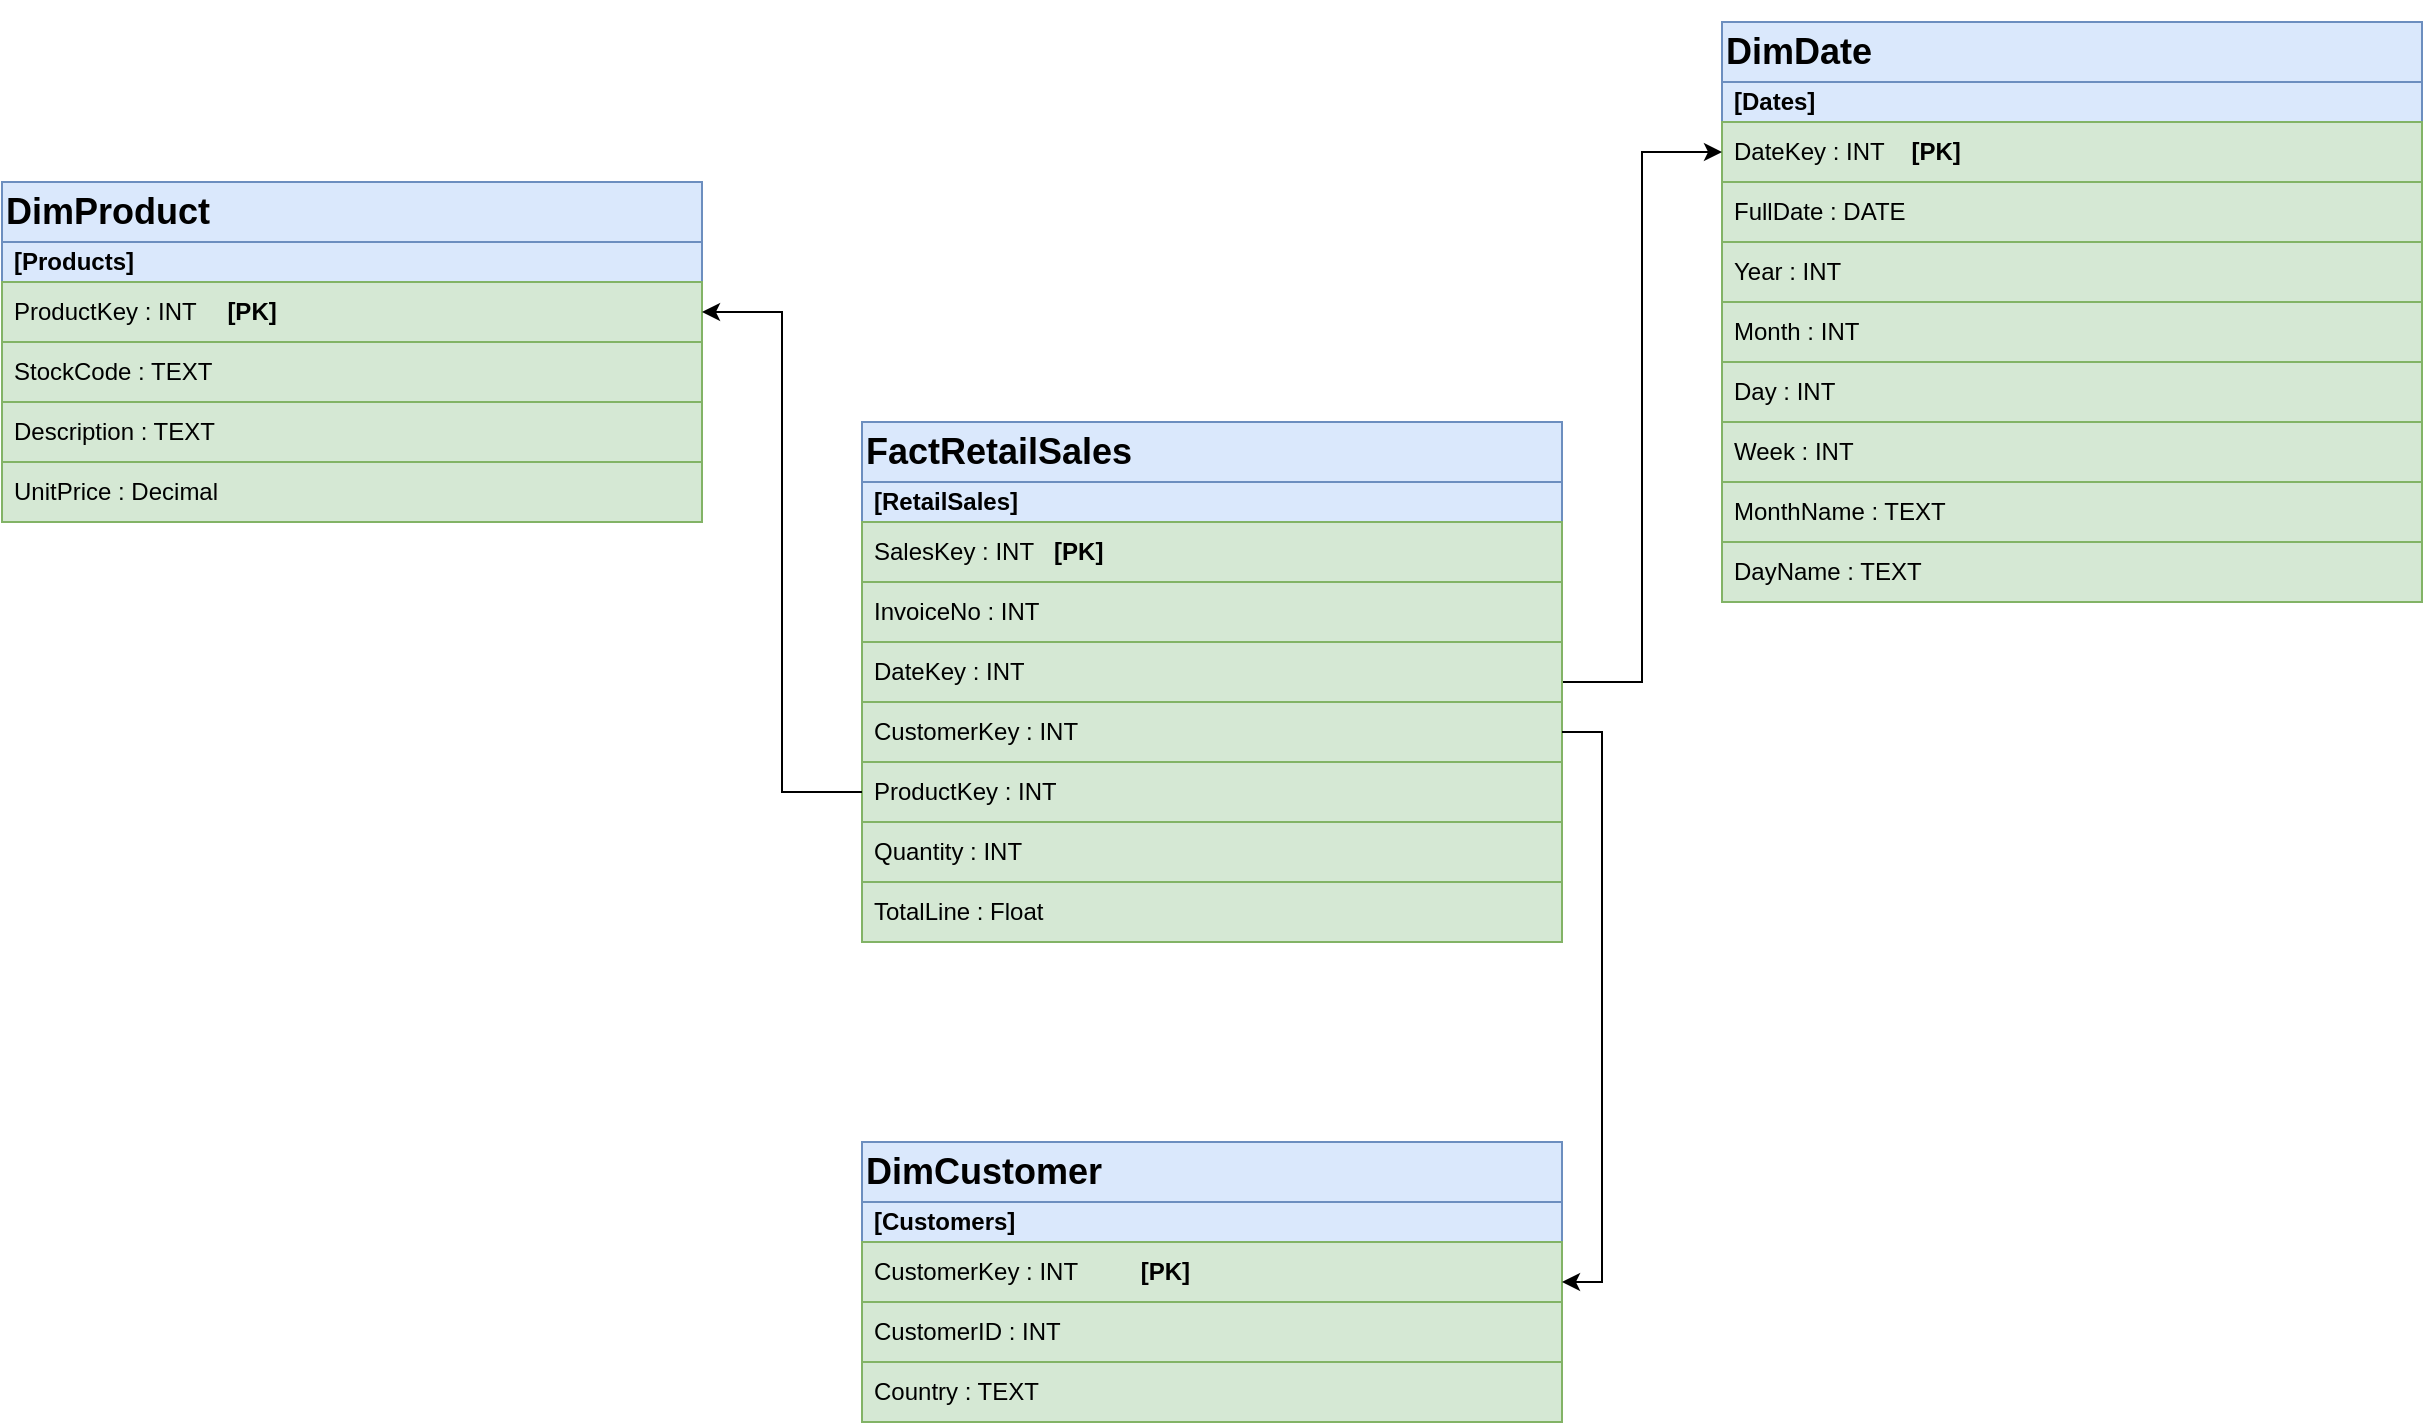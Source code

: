 <mxfile version="22.1.18" type="device">
  <diagram id="R2lEEEUBdFMjLlhIrx00" name="Page-1">
    <mxGraphModel dx="2350" dy="2056" grid="1" gridSize="10" guides="1" tooltips="1" connect="1" arrows="1" fold="1" page="1" pageScale="1" pageWidth="850" pageHeight="1100" math="0" shadow="0" extFonts="Permanent Marker^https://fonts.googleapis.com/css?family=Permanent+Marker">
      <root>
        <mxCell id="0" />
        <mxCell id="1" parent="0" />
        <mxCell id="To1Rc7DsGY2pkSY6rcWI-1" value="&lt;h2&gt;DimProduct&lt;/h2&gt;" style="swimlane;fontStyle=0;childLayout=stackLayout;horizontal=1;startSize=30;horizontalStack=0;resizeParent=1;resizeParentMax=0;resizeLast=0;collapsible=1;marginBottom=0;whiteSpace=wrap;html=1;rounded=0;glass=0;shadow=0;separatorColor=#141414;fillColor=#dae8fc;strokeColor=#6c8ebf;align=left;" vertex="1" parent="1">
          <mxGeometry x="-70" y="-760" width="350" height="170" as="geometry" />
        </mxCell>
        <mxCell id="To1Rc7DsGY2pkSY6rcWI-2" value="[Products]" style="text;strokeColor=#6c8ebf;fillColor=#dae8fc;align=left;verticalAlign=middle;spacingLeft=4;spacingRight=4;overflow=hidden;points=[[0,0.5],[1,0.5]];portConstraint=eastwest;rotatable=0;whiteSpace=wrap;html=1;fontStyle=1" vertex="1" parent="To1Rc7DsGY2pkSY6rcWI-1">
          <mxGeometry y="30" width="350" height="20" as="geometry" />
        </mxCell>
        <mxCell id="To1Rc7DsGY2pkSY6rcWI-3" value="ProductKey : INT&amp;nbsp;&lt;span style=&quot;white-space: pre;&quot;&gt;&#x9;&lt;/span&gt;&lt;b&gt;[PK]&lt;/b&gt;" style="text;strokeColor=#82b366;fillColor=#d5e8d4;align=left;verticalAlign=middle;spacingLeft=4;spacingRight=4;overflow=hidden;points=[[0,0.5],[1,0.5]];portConstraint=eastwest;rotatable=0;whiteSpace=wrap;html=1;fontStyle=0" vertex="1" parent="To1Rc7DsGY2pkSY6rcWI-1">
          <mxGeometry y="50" width="350" height="30" as="geometry" />
        </mxCell>
        <mxCell id="To1Rc7DsGY2pkSY6rcWI-4" value="StockCode : TEXT&amp;nbsp;" style="text;strokeColor=#82b366;fillColor=#d5e8d4;align=left;verticalAlign=middle;spacingLeft=4;spacingRight=4;overflow=hidden;points=[[0,0.5],[1,0.5]];portConstraint=eastwest;rotatable=0;whiteSpace=wrap;html=1;fontStyle=0" vertex="1" parent="To1Rc7DsGY2pkSY6rcWI-1">
          <mxGeometry y="80" width="350" height="30" as="geometry" />
        </mxCell>
        <mxCell id="To1Rc7DsGY2pkSY6rcWI-5" value="Description : TEXT&amp;nbsp;" style="text;strokeColor=#82b366;fillColor=#d5e8d4;align=left;verticalAlign=middle;spacingLeft=4;spacingRight=4;overflow=hidden;points=[[0,0.5],[1,0.5]];portConstraint=eastwest;rotatable=0;whiteSpace=wrap;html=1;fontStyle=0" vertex="1" parent="To1Rc7DsGY2pkSY6rcWI-1">
          <mxGeometry y="110" width="350" height="30" as="geometry" />
        </mxCell>
        <mxCell id="To1Rc7DsGY2pkSY6rcWI-13" value="UnitPrice : Decimal&amp;nbsp;" style="text;strokeColor=#82b366;fillColor=#d5e8d4;align=left;verticalAlign=middle;spacingLeft=4;spacingRight=4;overflow=hidden;points=[[0,0.5],[1,0.5]];portConstraint=eastwest;rotatable=0;whiteSpace=wrap;html=1;fontStyle=0" vertex="1" parent="To1Rc7DsGY2pkSY6rcWI-1">
          <mxGeometry y="140" width="350" height="30" as="geometry" />
        </mxCell>
        <mxCell id="To1Rc7DsGY2pkSY6rcWI-8" value="&lt;h2&gt;DimCustomer&lt;/h2&gt;" style="swimlane;fontStyle=0;childLayout=stackLayout;horizontal=1;startSize=30;horizontalStack=0;resizeParent=1;resizeParentMax=0;resizeLast=0;collapsible=1;marginBottom=0;whiteSpace=wrap;html=1;rounded=0;glass=0;shadow=0;separatorColor=#141414;fillColor=#dae8fc;strokeColor=#6c8ebf;align=left;" vertex="1" parent="1">
          <mxGeometry x="360" y="-280" width="350" height="140" as="geometry" />
        </mxCell>
        <mxCell id="To1Rc7DsGY2pkSY6rcWI-9" value="[Customers]" style="text;strokeColor=#6c8ebf;fillColor=#dae8fc;align=left;verticalAlign=middle;spacingLeft=4;spacingRight=4;overflow=hidden;points=[[0,0.5],[1,0.5]];portConstraint=eastwest;rotatable=0;whiteSpace=wrap;html=1;fontStyle=1" vertex="1" parent="To1Rc7DsGY2pkSY6rcWI-8">
          <mxGeometry y="30" width="350" height="20" as="geometry" />
        </mxCell>
        <mxCell id="To1Rc7DsGY2pkSY6rcWI-10" value="CustomerKey : INT&amp;nbsp;&lt;span style=&quot;white-space: pre;&quot;&gt;&#x9;&lt;/span&gt;&lt;b&gt;[PK]&lt;/b&gt;" style="text;strokeColor=#82b366;fillColor=#d5e8d4;align=left;verticalAlign=middle;spacingLeft=4;spacingRight=4;overflow=hidden;points=[[0,0.5],[1,0.5]];portConstraint=eastwest;rotatable=0;whiteSpace=wrap;html=1;fontStyle=0" vertex="1" parent="To1Rc7DsGY2pkSY6rcWI-8">
          <mxGeometry y="50" width="350" height="30" as="geometry" />
        </mxCell>
        <mxCell id="To1Rc7DsGY2pkSY6rcWI-38" value="CustomerID : INT&amp;nbsp;" style="text;strokeColor=#82b366;fillColor=#d5e8d4;align=left;verticalAlign=middle;spacingLeft=4;spacingRight=4;overflow=hidden;points=[[0,0.5],[1,0.5]];portConstraint=eastwest;rotatable=0;whiteSpace=wrap;html=1;fontStyle=0" vertex="1" parent="To1Rc7DsGY2pkSY6rcWI-8">
          <mxGeometry y="80" width="350" height="30" as="geometry" />
        </mxCell>
        <mxCell id="To1Rc7DsGY2pkSY6rcWI-11" value="Country : TEXT&amp;nbsp;" style="text;strokeColor=#82b366;fillColor=#d5e8d4;align=left;verticalAlign=middle;spacingLeft=4;spacingRight=4;overflow=hidden;points=[[0,0.5],[1,0.5]];portConstraint=eastwest;rotatable=0;whiteSpace=wrap;html=1;fontStyle=0" vertex="1" parent="To1Rc7DsGY2pkSY6rcWI-8">
          <mxGeometry y="110" width="350" height="30" as="geometry" />
        </mxCell>
        <mxCell id="To1Rc7DsGY2pkSY6rcWI-14" value="&lt;h2&gt;DimDate&lt;/h2&gt;" style="swimlane;fontStyle=0;childLayout=stackLayout;horizontal=1;startSize=30;horizontalStack=0;resizeParent=1;resizeParentMax=0;resizeLast=0;collapsible=1;marginBottom=0;whiteSpace=wrap;html=1;rounded=0;glass=0;shadow=0;separatorColor=#141414;fillColor=#dae8fc;strokeColor=#6c8ebf;align=left;" vertex="1" parent="1">
          <mxGeometry x="790" y="-840" width="350" height="290" as="geometry" />
        </mxCell>
        <mxCell id="To1Rc7DsGY2pkSY6rcWI-15" value="[Dates]" style="text;strokeColor=#6c8ebf;fillColor=#dae8fc;align=left;verticalAlign=middle;spacingLeft=4;spacingRight=4;overflow=hidden;points=[[0,0.5],[1,0.5]];portConstraint=eastwest;rotatable=0;whiteSpace=wrap;html=1;fontStyle=1" vertex="1" parent="To1Rc7DsGY2pkSY6rcWI-14">
          <mxGeometry y="30" width="350" height="20" as="geometry" />
        </mxCell>
        <mxCell id="To1Rc7DsGY2pkSY6rcWI-16" value="DateKey : INT&amp;nbsp; &amp;nbsp; &lt;b&gt;[PK]&lt;/b&gt;" style="text;strokeColor=#82b366;fillColor=#d5e8d4;align=left;verticalAlign=middle;spacingLeft=4;spacingRight=4;overflow=hidden;points=[[0,0.5],[1,0.5]];portConstraint=eastwest;rotatable=0;whiteSpace=wrap;html=1;fontStyle=0" vertex="1" parent="To1Rc7DsGY2pkSY6rcWI-14">
          <mxGeometry y="50" width="350" height="30" as="geometry" />
        </mxCell>
        <mxCell id="To1Rc7DsGY2pkSY6rcWI-17" value="FullDate : DATE&amp;nbsp;" style="text;strokeColor=#82b366;fillColor=#d5e8d4;align=left;verticalAlign=middle;spacingLeft=4;spacingRight=4;overflow=hidden;points=[[0,0.5],[1,0.5]];portConstraint=eastwest;rotatable=0;whiteSpace=wrap;html=1;fontStyle=0" vertex="1" parent="To1Rc7DsGY2pkSY6rcWI-14">
          <mxGeometry y="80" width="350" height="30" as="geometry" />
        </mxCell>
        <mxCell id="To1Rc7DsGY2pkSY6rcWI-18" value="Year : INT" style="text;strokeColor=#82b366;fillColor=#d5e8d4;align=left;verticalAlign=middle;spacingLeft=4;spacingRight=4;overflow=hidden;points=[[0,0.5],[1,0.5]];portConstraint=eastwest;rotatable=0;whiteSpace=wrap;html=1;fontStyle=0" vertex="1" parent="To1Rc7DsGY2pkSY6rcWI-14">
          <mxGeometry y="110" width="350" height="30" as="geometry" />
        </mxCell>
        <mxCell id="To1Rc7DsGY2pkSY6rcWI-19" value="Month : INT" style="text;strokeColor=#82b366;fillColor=#d5e8d4;align=left;verticalAlign=middle;spacingLeft=4;spacingRight=4;overflow=hidden;points=[[0,0.5],[1,0.5]];portConstraint=eastwest;rotatable=0;whiteSpace=wrap;html=1;fontStyle=0" vertex="1" parent="To1Rc7DsGY2pkSY6rcWI-14">
          <mxGeometry y="140" width="350" height="30" as="geometry" />
        </mxCell>
        <mxCell id="To1Rc7DsGY2pkSY6rcWI-26" value="Day : INT" style="text;strokeColor=#82b366;fillColor=#d5e8d4;align=left;verticalAlign=middle;spacingLeft=4;spacingRight=4;overflow=hidden;points=[[0,0.5],[1,0.5]];portConstraint=eastwest;rotatable=0;whiteSpace=wrap;html=1;fontStyle=0" vertex="1" parent="To1Rc7DsGY2pkSY6rcWI-14">
          <mxGeometry y="170" width="350" height="30" as="geometry" />
        </mxCell>
        <mxCell id="To1Rc7DsGY2pkSY6rcWI-37" value="Week : INT" style="text;strokeColor=#82b366;fillColor=#d5e8d4;align=left;verticalAlign=middle;spacingLeft=4;spacingRight=4;overflow=hidden;points=[[0,0.5],[1,0.5]];portConstraint=eastwest;rotatable=0;whiteSpace=wrap;html=1;fontStyle=0" vertex="1" parent="To1Rc7DsGY2pkSY6rcWI-14">
          <mxGeometry y="200" width="350" height="30" as="geometry" />
        </mxCell>
        <mxCell id="To1Rc7DsGY2pkSY6rcWI-34" value="MonthName : TEXT" style="text;strokeColor=#82b366;fillColor=#d5e8d4;align=left;verticalAlign=middle;spacingLeft=4;spacingRight=4;overflow=hidden;points=[[0,0.5],[1,0.5]];portConstraint=eastwest;rotatable=0;whiteSpace=wrap;html=1;fontStyle=0" vertex="1" parent="To1Rc7DsGY2pkSY6rcWI-14">
          <mxGeometry y="230" width="350" height="30" as="geometry" />
        </mxCell>
        <mxCell id="To1Rc7DsGY2pkSY6rcWI-35" value="DayName : TEXT" style="text;strokeColor=#82b366;fillColor=#d5e8d4;align=left;verticalAlign=middle;spacingLeft=4;spacingRight=4;overflow=hidden;points=[[0,0.5],[1,0.5]];portConstraint=eastwest;rotatable=0;whiteSpace=wrap;html=1;fontStyle=0" vertex="1" parent="To1Rc7DsGY2pkSY6rcWI-14">
          <mxGeometry y="260" width="350" height="30" as="geometry" />
        </mxCell>
        <mxCell id="To1Rc7DsGY2pkSY6rcWI-43" style="edgeStyle=orthogonalEdgeStyle;rounded=0;orthogonalLoop=1;jettySize=auto;html=1;exitX=1;exitY=0.5;exitDx=0;exitDy=0;" edge="1" parent="1" source="To1Rc7DsGY2pkSY6rcWI-27" target="To1Rc7DsGY2pkSY6rcWI-16">
          <mxGeometry relative="1" as="geometry" />
        </mxCell>
        <mxCell id="To1Rc7DsGY2pkSY6rcWI-27" value="&lt;h2&gt;FactRetailSales&lt;/h2&gt;" style="swimlane;fontStyle=0;childLayout=stackLayout;horizontal=1;startSize=30;horizontalStack=0;resizeParent=1;resizeParentMax=0;resizeLast=0;collapsible=1;marginBottom=0;whiteSpace=wrap;html=1;rounded=0;glass=0;shadow=0;separatorColor=#141414;fillColor=#dae8fc;strokeColor=#6c8ebf;align=left;" vertex="1" parent="1">
          <mxGeometry x="360" y="-640" width="350" height="260" as="geometry" />
        </mxCell>
        <mxCell id="To1Rc7DsGY2pkSY6rcWI-28" value="[RetailSales]" style="text;strokeColor=#6c8ebf;fillColor=#dae8fc;align=left;verticalAlign=middle;spacingLeft=4;spacingRight=4;overflow=hidden;points=[[0,0.5],[1,0.5]];portConstraint=eastwest;rotatable=0;whiteSpace=wrap;html=1;fontStyle=1" vertex="1" parent="To1Rc7DsGY2pkSY6rcWI-27">
          <mxGeometry y="30" width="350" height="20" as="geometry" />
        </mxCell>
        <mxCell id="To1Rc7DsGY2pkSY6rcWI-29" value="SalesKey : INT&amp;nbsp; &amp;nbsp;&lt;b&gt;[PK]&lt;/b&gt;" style="text;strokeColor=#82b366;fillColor=#d5e8d4;align=left;verticalAlign=middle;spacingLeft=4;spacingRight=4;overflow=hidden;points=[[0,0.5],[1,0.5]];portConstraint=eastwest;rotatable=0;whiteSpace=wrap;html=1;fontStyle=0" vertex="1" parent="To1Rc7DsGY2pkSY6rcWI-27">
          <mxGeometry y="50" width="350" height="30" as="geometry" />
        </mxCell>
        <mxCell id="To1Rc7DsGY2pkSY6rcWI-39" value="InvoiceNo : INT&amp;nbsp;" style="text;strokeColor=#82b366;fillColor=#d5e8d4;align=left;verticalAlign=middle;spacingLeft=4;spacingRight=4;overflow=hidden;points=[[0,0.5],[1,0.5]];portConstraint=eastwest;rotatable=0;whiteSpace=wrap;html=1;fontStyle=0" vertex="1" parent="To1Rc7DsGY2pkSY6rcWI-27">
          <mxGeometry y="80" width="350" height="30" as="geometry" />
        </mxCell>
        <mxCell id="To1Rc7DsGY2pkSY6rcWI-30" value="DateKey : INT" style="text;strokeColor=#82b366;fillColor=#d5e8d4;align=left;verticalAlign=middle;spacingLeft=4;spacingRight=4;overflow=hidden;points=[[0,0.5],[1,0.5]];portConstraint=eastwest;rotatable=0;whiteSpace=wrap;html=1;fontStyle=0" vertex="1" parent="To1Rc7DsGY2pkSY6rcWI-27">
          <mxGeometry y="110" width="350" height="30" as="geometry" />
        </mxCell>
        <mxCell id="To1Rc7DsGY2pkSY6rcWI-31" value="CustomerKey : INT" style="text;strokeColor=#82b366;fillColor=#d5e8d4;align=left;verticalAlign=middle;spacingLeft=4;spacingRight=4;overflow=hidden;points=[[0,0.5],[1,0.5]];portConstraint=eastwest;rotatable=0;whiteSpace=wrap;html=1;fontStyle=0" vertex="1" parent="To1Rc7DsGY2pkSY6rcWI-27">
          <mxGeometry y="140" width="350" height="30" as="geometry" />
        </mxCell>
        <mxCell id="To1Rc7DsGY2pkSY6rcWI-32" value="ProductKey : INT" style="text;strokeColor=#82b366;fillColor=#d5e8d4;align=left;verticalAlign=middle;spacingLeft=4;spacingRight=4;overflow=hidden;points=[[0,0.5],[1,0.5]];portConstraint=eastwest;rotatable=0;whiteSpace=wrap;html=1;fontStyle=0" vertex="1" parent="To1Rc7DsGY2pkSY6rcWI-27">
          <mxGeometry y="170" width="350" height="30" as="geometry" />
        </mxCell>
        <mxCell id="To1Rc7DsGY2pkSY6rcWI-33" value="Quantity : INT" style="text;strokeColor=#82b366;fillColor=#d5e8d4;align=left;verticalAlign=middle;spacingLeft=4;spacingRight=4;overflow=hidden;points=[[0,0.5],[1,0.5]];portConstraint=eastwest;rotatable=0;whiteSpace=wrap;html=1;fontStyle=0" vertex="1" parent="To1Rc7DsGY2pkSY6rcWI-27">
          <mxGeometry y="200" width="350" height="30" as="geometry" />
        </mxCell>
        <mxCell id="To1Rc7DsGY2pkSY6rcWI-40" value="TotalLine : Float&amp;nbsp;" style="text;strokeColor=#82b366;fillColor=#d5e8d4;align=left;verticalAlign=middle;spacingLeft=4;spacingRight=4;overflow=hidden;points=[[0,0.5],[1,0.5]];portConstraint=eastwest;rotatable=0;whiteSpace=wrap;html=1;fontStyle=0" vertex="1" parent="To1Rc7DsGY2pkSY6rcWI-27">
          <mxGeometry y="230" width="350" height="30" as="geometry" />
        </mxCell>
        <mxCell id="To1Rc7DsGY2pkSY6rcWI-45" style="edgeStyle=orthogonalEdgeStyle;rounded=0;orthogonalLoop=1;jettySize=auto;html=1;exitX=0;exitY=0.5;exitDx=0;exitDy=0;entryX=1;entryY=0.5;entryDx=0;entryDy=0;" edge="1" parent="1" source="To1Rc7DsGY2pkSY6rcWI-32" target="To1Rc7DsGY2pkSY6rcWI-3">
          <mxGeometry relative="1" as="geometry" />
        </mxCell>
        <mxCell id="To1Rc7DsGY2pkSY6rcWI-46" style="edgeStyle=orthogonalEdgeStyle;rounded=0;orthogonalLoop=1;jettySize=auto;html=1;exitX=1;exitY=0.5;exitDx=0;exitDy=0;entryX=1;entryY=0.5;entryDx=0;entryDy=0;" edge="1" parent="1" source="To1Rc7DsGY2pkSY6rcWI-31" target="To1Rc7DsGY2pkSY6rcWI-8">
          <mxGeometry relative="1" as="geometry" />
        </mxCell>
      </root>
    </mxGraphModel>
  </diagram>
</mxfile>
